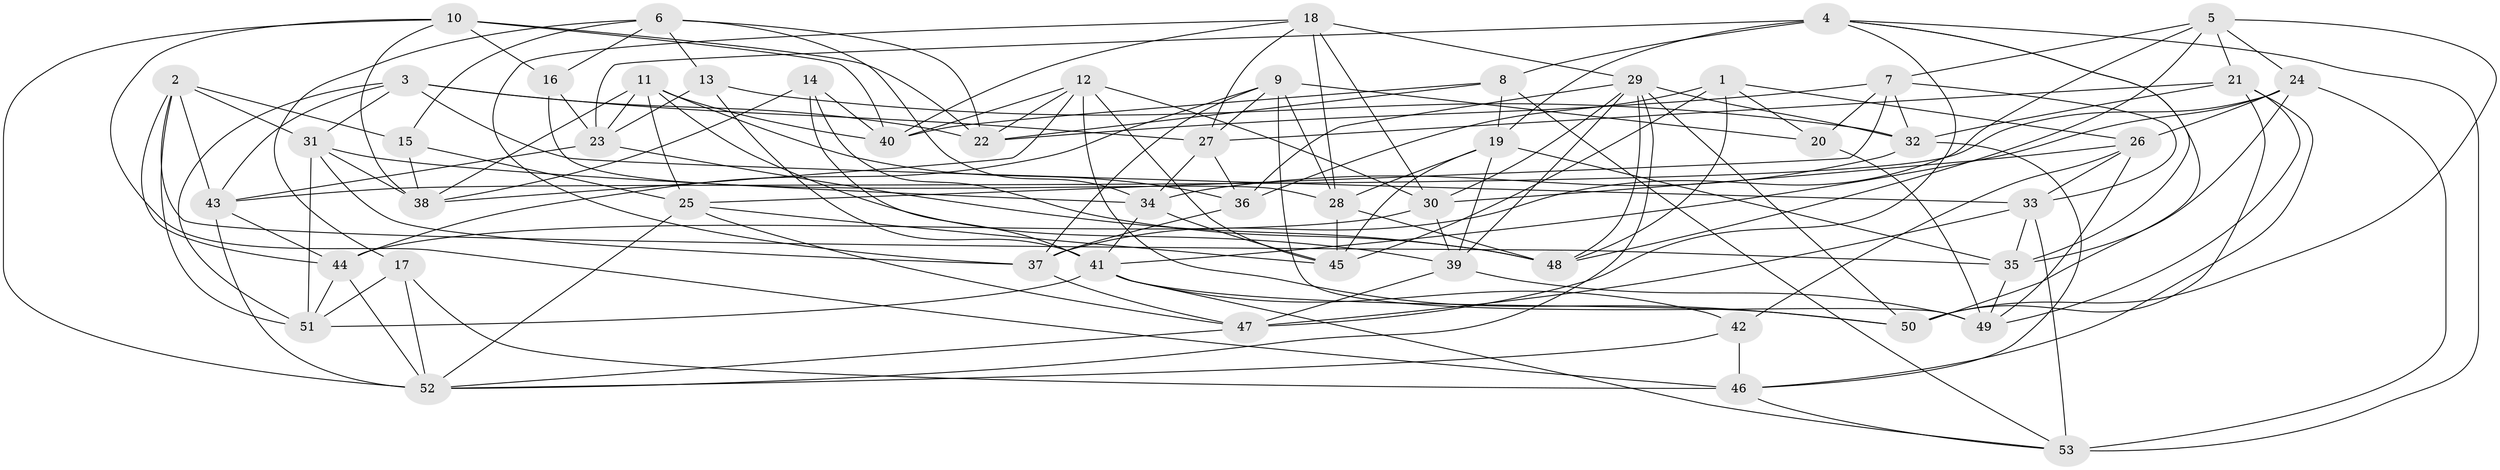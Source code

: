 // original degree distribution, {4: 1.0}
// Generated by graph-tools (version 1.1) at 2025/50/03/09/25 03:50:44]
// undirected, 53 vertices, 154 edges
graph export_dot {
graph [start="1"]
  node [color=gray90,style=filled];
  1;
  2;
  3;
  4;
  5;
  6;
  7;
  8;
  9;
  10;
  11;
  12;
  13;
  14;
  15;
  16;
  17;
  18;
  19;
  20;
  21;
  22;
  23;
  24;
  25;
  26;
  27;
  28;
  29;
  30;
  31;
  32;
  33;
  34;
  35;
  36;
  37;
  38;
  39;
  40;
  41;
  42;
  43;
  44;
  45;
  46;
  47;
  48;
  49;
  50;
  51;
  52;
  53;
  1 -- 20 [weight=1.0];
  1 -- 26 [weight=1.0];
  1 -- 36 [weight=2.0];
  1 -- 45 [weight=1.0];
  1 -- 48 [weight=1.0];
  2 -- 15 [weight=1.0];
  2 -- 31 [weight=1.0];
  2 -- 35 [weight=1.0];
  2 -- 43 [weight=1.0];
  2 -- 44 [weight=1.0];
  2 -- 51 [weight=1.0];
  3 -- 22 [weight=1.0];
  3 -- 27 [weight=1.0];
  3 -- 31 [weight=1.0];
  3 -- 33 [weight=1.0];
  3 -- 43 [weight=1.0];
  3 -- 51 [weight=1.0];
  4 -- 8 [weight=2.0];
  4 -- 19 [weight=1.0];
  4 -- 23 [weight=1.0];
  4 -- 35 [weight=1.0];
  4 -- 47 [weight=1.0];
  4 -- 50 [weight=1.0];
  4 -- 53 [weight=1.0];
  5 -- 7 [weight=1.0];
  5 -- 21 [weight=1.0];
  5 -- 24 [weight=1.0];
  5 -- 37 [weight=1.0];
  5 -- 48 [weight=1.0];
  5 -- 50 [weight=1.0];
  6 -- 13 [weight=1.0];
  6 -- 15 [weight=1.0];
  6 -- 16 [weight=1.0];
  6 -- 17 [weight=1.0];
  6 -- 22 [weight=1.0];
  6 -- 34 [weight=1.0];
  7 -- 20 [weight=1.0];
  7 -- 22 [weight=1.0];
  7 -- 25 [weight=1.0];
  7 -- 32 [weight=1.0];
  7 -- 33 [weight=1.0];
  8 -- 19 [weight=1.0];
  8 -- 22 [weight=1.0];
  8 -- 40 [weight=1.0];
  8 -- 53 [weight=1.0];
  9 -- 20 [weight=1.0];
  9 -- 27 [weight=1.0];
  9 -- 28 [weight=1.0];
  9 -- 37 [weight=1.0];
  9 -- 44 [weight=1.0];
  9 -- 49 [weight=1.0];
  10 -- 16 [weight=1.0];
  10 -- 22 [weight=1.0];
  10 -- 38 [weight=1.0];
  10 -- 40 [weight=1.0];
  10 -- 46 [weight=1.0];
  10 -- 52 [weight=1.0];
  11 -- 23 [weight=1.0];
  11 -- 25 [weight=1.0];
  11 -- 36 [weight=1.0];
  11 -- 38 [weight=1.0];
  11 -- 39 [weight=1.0];
  11 -- 40 [weight=1.0];
  12 -- 22 [weight=1.0];
  12 -- 30 [weight=1.0];
  12 -- 38 [weight=1.0];
  12 -- 40 [weight=1.0];
  12 -- 45 [weight=1.0];
  12 -- 50 [weight=1.0];
  13 -- 23 [weight=1.0];
  13 -- 32 [weight=1.0];
  13 -- 41 [weight=1.0];
  14 -- 38 [weight=1.0];
  14 -- 40 [weight=1.0];
  14 -- 41 [weight=1.0];
  14 -- 48 [weight=1.0];
  15 -- 25 [weight=1.0];
  15 -- 38 [weight=1.0];
  16 -- 23 [weight=1.0];
  16 -- 28 [weight=1.0];
  17 -- 46 [weight=1.0];
  17 -- 51 [weight=1.0];
  17 -- 52 [weight=1.0];
  18 -- 27 [weight=1.0];
  18 -- 28 [weight=1.0];
  18 -- 29 [weight=1.0];
  18 -- 30 [weight=1.0];
  18 -- 37 [weight=1.0];
  18 -- 40 [weight=1.0];
  19 -- 28 [weight=1.0];
  19 -- 35 [weight=1.0];
  19 -- 39 [weight=1.0];
  19 -- 45 [weight=1.0];
  20 -- 49 [weight=1.0];
  21 -- 27 [weight=1.0];
  21 -- 32 [weight=1.0];
  21 -- 46 [weight=1.0];
  21 -- 49 [weight=1.0];
  21 -- 50 [weight=1.0];
  23 -- 43 [weight=1.0];
  23 -- 48 [weight=1.0];
  24 -- 26 [weight=1.0];
  24 -- 35 [weight=1.0];
  24 -- 41 [weight=1.0];
  24 -- 43 [weight=1.0];
  24 -- 53 [weight=1.0];
  25 -- 45 [weight=1.0];
  25 -- 47 [weight=1.0];
  25 -- 52 [weight=1.0];
  26 -- 30 [weight=1.0];
  26 -- 33 [weight=1.0];
  26 -- 42 [weight=1.0];
  26 -- 49 [weight=1.0];
  27 -- 34 [weight=1.0];
  27 -- 36 [weight=1.0];
  28 -- 45 [weight=1.0];
  28 -- 48 [weight=1.0];
  29 -- 30 [weight=1.0];
  29 -- 32 [weight=1.0];
  29 -- 36 [weight=1.0];
  29 -- 39 [weight=1.0];
  29 -- 48 [weight=1.0];
  29 -- 50 [weight=1.0];
  29 -- 52 [weight=1.0];
  30 -- 39 [weight=1.0];
  30 -- 44 [weight=1.0];
  31 -- 34 [weight=1.0];
  31 -- 37 [weight=1.0];
  31 -- 38 [weight=1.0];
  31 -- 51 [weight=1.0];
  32 -- 34 [weight=1.0];
  32 -- 46 [weight=1.0];
  33 -- 35 [weight=1.0];
  33 -- 47 [weight=1.0];
  33 -- 53 [weight=1.0];
  34 -- 41 [weight=1.0];
  34 -- 45 [weight=1.0];
  35 -- 49 [weight=1.0];
  36 -- 37 [weight=1.0];
  37 -- 47 [weight=1.0];
  39 -- 47 [weight=1.0];
  39 -- 49 [weight=1.0];
  41 -- 42 [weight=1.0];
  41 -- 50 [weight=1.0];
  41 -- 51 [weight=1.0];
  41 -- 53 [weight=1.0];
  42 -- 46 [weight=1.0];
  42 -- 52 [weight=1.0];
  43 -- 44 [weight=1.0];
  43 -- 52 [weight=1.0];
  44 -- 51 [weight=1.0];
  44 -- 52 [weight=1.0];
  46 -- 53 [weight=1.0];
  47 -- 52 [weight=1.0];
}
